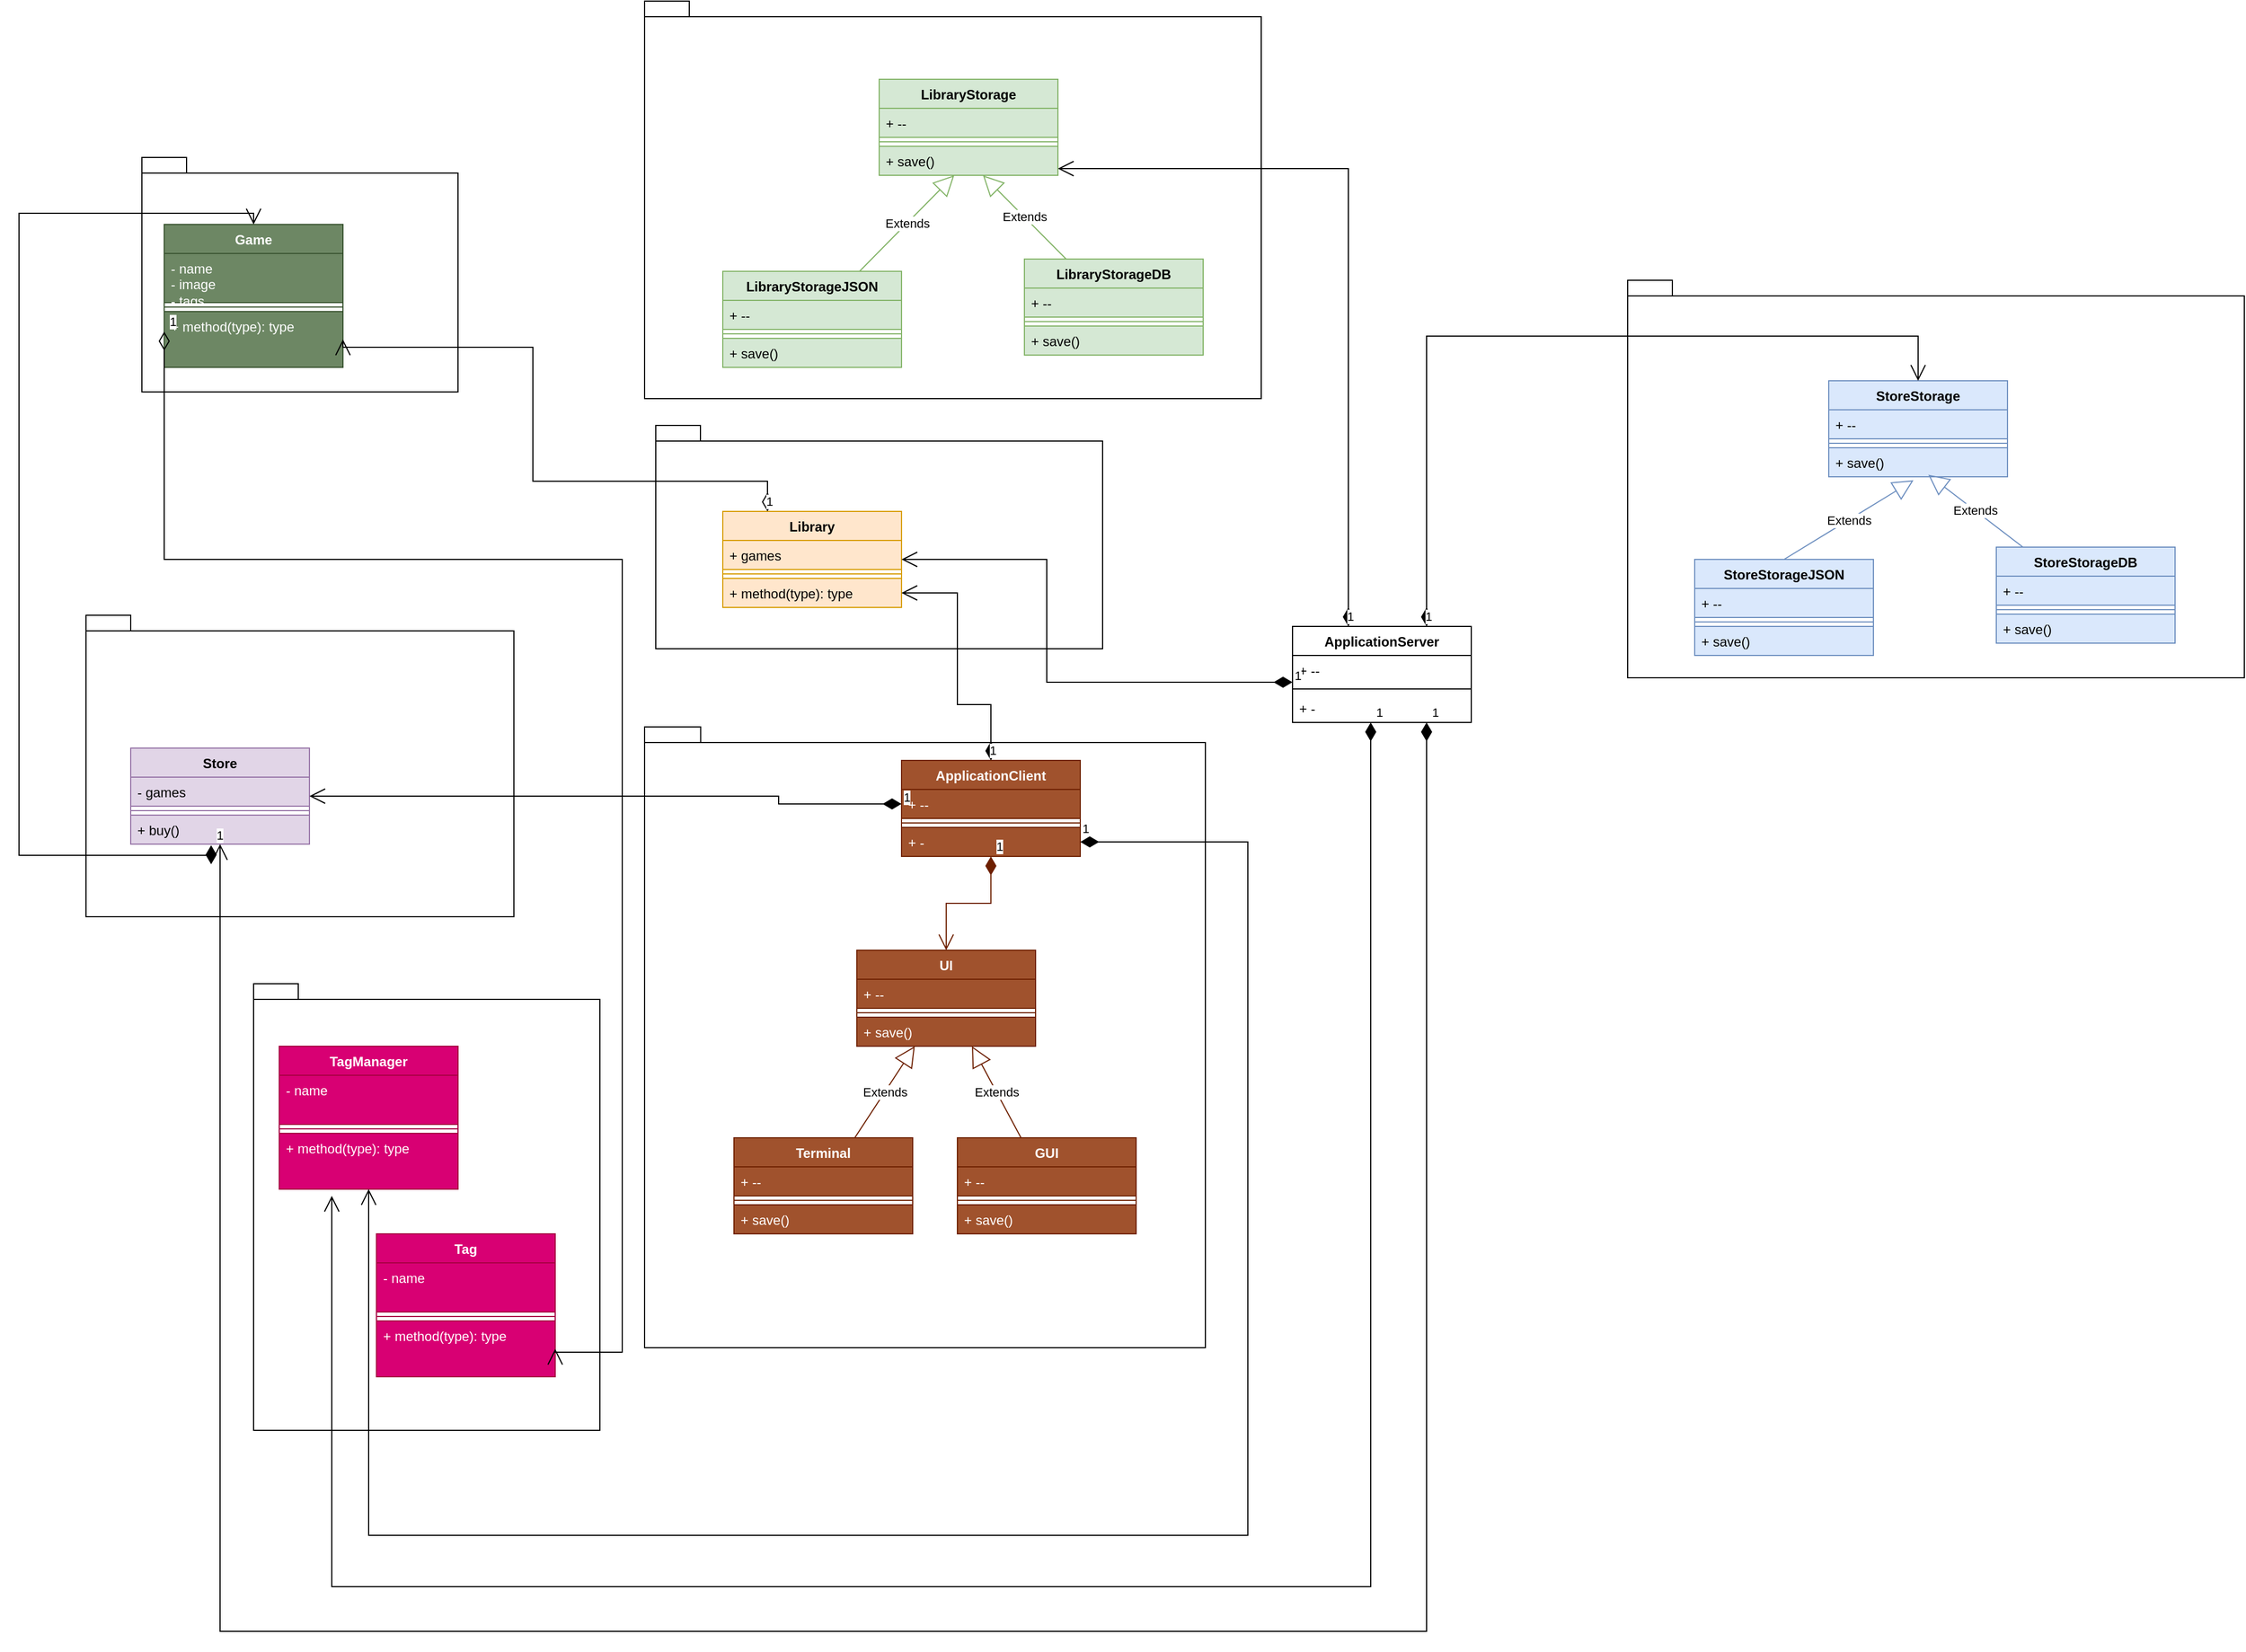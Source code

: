 <mxfile version="22.1.11" type="github">
  <diagram name="Page-1" id="6sCZl8YKvThqes1zZxFa">
    <mxGraphModel dx="4044" dy="2596" grid="1" gridSize="10" guides="1" tooltips="1" connect="1" arrows="1" fold="1" page="1" pageScale="1" pageWidth="827" pageHeight="1169" math="0" shadow="0">
      <root>
        <mxCell id="0" />
        <mxCell id="1" parent="0" />
        <mxCell id="_aQC_edaiLI_r5luJYvz-7" value="" style="shape=folder;fontStyle=1;spacingTop=10;tabWidth=40;tabHeight=14;tabPosition=left;html=1;whiteSpace=wrap;" vertex="1" parent="1">
          <mxGeometry x="-1310" y="-320" width="383" height="270" as="geometry" />
        </mxCell>
        <mxCell id="_aQC_edaiLI_r5luJYvz-6" value="" style="shape=folder;fontStyle=1;spacingTop=10;tabWidth=40;tabHeight=14;tabPosition=left;html=1;whiteSpace=wrap;" vertex="1" parent="1">
          <mxGeometry x="-1260" y="-730" width="283" height="210" as="geometry" />
        </mxCell>
        <mxCell id="_aQC_edaiLI_r5luJYvz-5" value="" style="shape=folder;fontStyle=1;spacingTop=10;tabWidth=40;tabHeight=14;tabPosition=left;html=1;whiteSpace=wrap;" vertex="1" parent="1">
          <mxGeometry x="-1160" y="10" width="310" height="400" as="geometry" />
        </mxCell>
        <mxCell id="_aQC_edaiLI_r5luJYvz-4" value="" style="shape=folder;fontStyle=1;spacingTop=10;tabWidth=40;tabHeight=14;tabPosition=left;html=1;whiteSpace=wrap;" vertex="1" parent="1">
          <mxGeometry x="-800" y="-490" width="400" height="200" as="geometry" />
        </mxCell>
        <mxCell id="_aQC_edaiLI_r5luJYvz-3" value="" style="shape=folder;fontStyle=1;spacingTop=10;tabWidth=40;tabHeight=14;tabPosition=left;html=1;whiteSpace=wrap;" vertex="1" parent="1">
          <mxGeometry x="-810" y="-220" width="502" height="556" as="geometry" />
        </mxCell>
        <mxCell id="_aQC_edaiLI_r5luJYvz-2" value="" style="shape=folder;fontStyle=1;spacingTop=10;tabWidth=40;tabHeight=14;tabPosition=left;html=1;whiteSpace=wrap;" vertex="1" parent="1">
          <mxGeometry x="-810" y="-870" width="552" height="356" as="geometry" />
        </mxCell>
        <mxCell id="_aQC_edaiLI_r5luJYvz-1" value="" style="shape=folder;fontStyle=1;spacingTop=10;tabWidth=40;tabHeight=14;tabPosition=left;html=1;whiteSpace=wrap;" vertex="1" parent="1">
          <mxGeometry x="70" y="-620" width="552" height="356" as="geometry" />
        </mxCell>
        <mxCell id="HGpdiJ_WHO72FoDOB2OH-5" value="Library" style="swimlane;fontStyle=1;align=center;verticalAlign=top;childLayout=stackLayout;horizontal=1;startSize=26;horizontalStack=0;resizeParent=1;resizeParentMax=0;resizeLast=0;collapsible=1;marginBottom=0;whiteSpace=wrap;html=1;fillColor=#ffe6cc;strokeColor=#d79b00;" parent="1" vertex="1">
          <mxGeometry x="-740" y="-413" width="160" height="86" as="geometry" />
        </mxCell>
        <mxCell id="HGpdiJ_WHO72FoDOB2OH-6" value="+ games" style="text;strokeColor=#d79b00;fillColor=#ffe6cc;align=left;verticalAlign=top;spacingLeft=4;spacingRight=4;overflow=hidden;rotatable=0;points=[[0,0.5],[1,0.5]];portConstraint=eastwest;whiteSpace=wrap;html=1;" parent="HGpdiJ_WHO72FoDOB2OH-5" vertex="1">
          <mxGeometry y="26" width="160" height="26" as="geometry" />
        </mxCell>
        <mxCell id="HGpdiJ_WHO72FoDOB2OH-7" value="" style="line;strokeWidth=1;fillColor=#ffe6cc;align=left;verticalAlign=middle;spacingTop=-1;spacingLeft=3;spacingRight=3;rotatable=0;labelPosition=right;points=[];portConstraint=eastwest;strokeColor=#d79b00;" parent="HGpdiJ_WHO72FoDOB2OH-5" vertex="1">
          <mxGeometry y="52" width="160" height="8" as="geometry" />
        </mxCell>
        <mxCell id="HGpdiJ_WHO72FoDOB2OH-8" value="+ method(type): type" style="text;strokeColor=#d79b00;fillColor=#ffe6cc;align=left;verticalAlign=top;spacingLeft=4;spacingRight=4;overflow=hidden;rotatable=0;points=[[0,0.5],[1,0.5]];portConstraint=eastwest;whiteSpace=wrap;html=1;" parent="HGpdiJ_WHO72FoDOB2OH-5" vertex="1">
          <mxGeometry y="60" width="160" height="26" as="geometry" />
        </mxCell>
        <mxCell id="HGpdiJ_WHO72FoDOB2OH-13" value="Game" style="swimlane;fontStyle=1;align=center;verticalAlign=top;childLayout=stackLayout;horizontal=1;startSize=26;horizontalStack=0;resizeParent=1;resizeParentMax=0;resizeLast=0;collapsible=1;marginBottom=0;whiteSpace=wrap;html=1;fillColor=#6d8764;fontColor=#ffffff;strokeColor=#3A5431;" parent="1" vertex="1">
          <mxGeometry x="-1240" y="-670" width="160" height="128" as="geometry" />
        </mxCell>
        <mxCell id="HGpdiJ_WHO72FoDOB2OH-14" value="&lt;div&gt;- name&lt;/div&gt;&lt;div&gt;- image&lt;br&gt;&lt;/div&gt;&lt;div&gt;- tags&lt;br&gt;&lt;/div&gt;" style="text;strokeColor=#3A5431;fillColor=#6d8764;align=left;verticalAlign=top;spacingLeft=4;spacingRight=4;overflow=hidden;rotatable=0;points=[[0,0.5],[1,0.5]];portConstraint=eastwest;whiteSpace=wrap;html=1;fontColor=#ffffff;" parent="HGpdiJ_WHO72FoDOB2OH-13" vertex="1">
          <mxGeometry y="26" width="160" height="44" as="geometry" />
        </mxCell>
        <mxCell id="HGpdiJ_WHO72FoDOB2OH-15" value="" style="line;strokeWidth=1;fillColor=#6d8764;align=left;verticalAlign=middle;spacingTop=-1;spacingLeft=3;spacingRight=3;rotatable=0;labelPosition=right;points=[];portConstraint=eastwest;strokeColor=#3A5431;fontColor=#ffffff;" parent="HGpdiJ_WHO72FoDOB2OH-13" vertex="1">
          <mxGeometry y="70" width="160" height="8" as="geometry" />
        </mxCell>
        <mxCell id="HGpdiJ_WHO72FoDOB2OH-16" value="+ method(type): type" style="text;strokeColor=#3A5431;fillColor=#6d8764;align=left;verticalAlign=top;spacingLeft=4;spacingRight=4;overflow=hidden;rotatable=0;points=[[0,0.5],[1,0.5]];portConstraint=eastwest;whiteSpace=wrap;html=1;fontColor=#ffffff;" parent="HGpdiJ_WHO72FoDOB2OH-13" vertex="1">
          <mxGeometry y="78" width="160" height="50" as="geometry" />
        </mxCell>
        <mxCell id="HGpdiJ_WHO72FoDOB2OH-17" value="Tag" style="swimlane;fontStyle=1;align=center;verticalAlign=top;childLayout=stackLayout;horizontal=1;startSize=26;horizontalStack=0;resizeParent=1;resizeParentMax=0;resizeLast=0;collapsible=1;marginBottom=0;whiteSpace=wrap;html=1;fillColor=#d80073;fontColor=#ffffff;strokeColor=#A50040;" parent="1" vertex="1">
          <mxGeometry x="-1050" y="234" width="160" height="128" as="geometry" />
        </mxCell>
        <mxCell id="HGpdiJ_WHO72FoDOB2OH-18" value="&lt;div&gt;- name&lt;/div&gt;" style="text;strokeColor=#A50040;fillColor=#d80073;align=left;verticalAlign=top;spacingLeft=4;spacingRight=4;overflow=hidden;rotatable=0;points=[[0,0.5],[1,0.5]];portConstraint=eastwest;whiteSpace=wrap;html=1;fontColor=#ffffff;" parent="HGpdiJ_WHO72FoDOB2OH-17" vertex="1">
          <mxGeometry y="26" width="160" height="44" as="geometry" />
        </mxCell>
        <mxCell id="HGpdiJ_WHO72FoDOB2OH-19" value="" style="line;strokeWidth=1;fillColor=#d80073;align=left;verticalAlign=middle;spacingTop=-1;spacingLeft=3;spacingRight=3;rotatable=0;labelPosition=right;points=[];portConstraint=eastwest;strokeColor=#A50040;fontColor=#ffffff;" parent="HGpdiJ_WHO72FoDOB2OH-17" vertex="1">
          <mxGeometry y="70" width="160" height="8" as="geometry" />
        </mxCell>
        <mxCell id="HGpdiJ_WHO72FoDOB2OH-20" value="+ method(type): type" style="text;strokeColor=#A50040;fillColor=#d80073;align=left;verticalAlign=top;spacingLeft=4;spacingRight=4;overflow=hidden;rotatable=0;points=[[0,0.5],[1,0.5]];portConstraint=eastwest;whiteSpace=wrap;html=1;fontColor=#ffffff;" parent="HGpdiJ_WHO72FoDOB2OH-17" vertex="1">
          <mxGeometry y="78" width="160" height="50" as="geometry" />
        </mxCell>
        <mxCell id="HGpdiJ_WHO72FoDOB2OH-21" value="1" style="endArrow=open;html=1;endSize=12;startArrow=diamondThin;startSize=14;startFill=0;edgeStyle=orthogonalEdgeStyle;align=left;verticalAlign=bottom;rounded=0;exitX=0.25;exitY=0;exitDx=0;exitDy=0;entryX=1;entryY=0.5;entryDx=0;entryDy=0;" parent="1" source="HGpdiJ_WHO72FoDOB2OH-5" target="HGpdiJ_WHO72FoDOB2OH-16" edge="1">
          <mxGeometry x="-1" y="3" relative="1" as="geometry">
            <mxPoint x="333.5" y="270" as="sourcePoint" />
            <mxPoint x="493.5" y="270" as="targetPoint" />
            <Array as="points">
              <mxPoint x="-700" y="-440" />
              <mxPoint x="-910" y="-440" />
              <mxPoint x="-910" y="-560" />
              <mxPoint x="-1080" y="-560" />
            </Array>
          </mxGeometry>
        </mxCell>
        <mxCell id="HGpdiJ_WHO72FoDOB2OH-22" value="1" style="endArrow=open;html=1;endSize=12;startArrow=diamondThin;startSize=14;startFill=0;edgeStyle=orthogonalEdgeStyle;align=left;verticalAlign=bottom;rounded=0;exitX=0;exitY=0.75;exitDx=0;exitDy=0;entryX=1;entryY=0.5;entryDx=0;entryDy=0;" parent="1" source="HGpdiJ_WHO72FoDOB2OH-13" target="HGpdiJ_WHO72FoDOB2OH-20" edge="1">
          <mxGeometry x="-1" y="3" relative="1" as="geometry">
            <mxPoint x="650" y="350" as="sourcePoint" />
            <mxPoint x="817" y="364" as="targetPoint" />
            <Array as="points">
              <mxPoint x="-1240" y="-370" />
              <mxPoint x="-830" y="-370" />
              <mxPoint x="-830" y="340" />
              <mxPoint x="-890" y="340" />
            </Array>
          </mxGeometry>
        </mxCell>
        <mxCell id="HGpdiJ_WHO72FoDOB2OH-23" value="TagManager" style="swimlane;fontStyle=1;align=center;verticalAlign=top;childLayout=stackLayout;horizontal=1;startSize=26;horizontalStack=0;resizeParent=1;resizeParentMax=0;resizeLast=0;collapsible=1;marginBottom=0;whiteSpace=wrap;html=1;fillColor=#d80073;fontColor=#ffffff;strokeColor=#A50040;" parent="1" vertex="1">
          <mxGeometry x="-1137" y="66" width="160" height="128" as="geometry" />
        </mxCell>
        <mxCell id="HGpdiJ_WHO72FoDOB2OH-24" value="&lt;div&gt;- name&lt;/div&gt;" style="text;strokeColor=#A50040;fillColor=#d80073;align=left;verticalAlign=top;spacingLeft=4;spacingRight=4;overflow=hidden;rotatable=0;points=[[0,0.5],[1,0.5]];portConstraint=eastwest;whiteSpace=wrap;html=1;fontColor=#ffffff;" parent="HGpdiJ_WHO72FoDOB2OH-23" vertex="1">
          <mxGeometry y="26" width="160" height="44" as="geometry" />
        </mxCell>
        <mxCell id="HGpdiJ_WHO72FoDOB2OH-25" value="" style="line;strokeWidth=1;fillColor=#d80073;align=left;verticalAlign=middle;spacingTop=-1;spacingLeft=3;spacingRight=3;rotatable=0;labelPosition=right;points=[];portConstraint=eastwest;strokeColor=#A50040;fontColor=#ffffff;" parent="HGpdiJ_WHO72FoDOB2OH-23" vertex="1">
          <mxGeometry y="70" width="160" height="8" as="geometry" />
        </mxCell>
        <mxCell id="HGpdiJ_WHO72FoDOB2OH-26" value="+ method(type): type" style="text;strokeColor=#A50040;fillColor=#d80073;align=left;verticalAlign=top;spacingLeft=4;spacingRight=4;overflow=hidden;rotatable=0;points=[[0,0.5],[1,0.5]];portConstraint=eastwest;whiteSpace=wrap;html=1;fontColor=#ffffff;" parent="HGpdiJ_WHO72FoDOB2OH-23" vertex="1">
          <mxGeometry y="78" width="160" height="50" as="geometry" />
        </mxCell>
        <mxCell id="HGpdiJ_WHO72FoDOB2OH-27" value="LibraryStorage" style="swimlane;fontStyle=1;align=center;verticalAlign=top;childLayout=stackLayout;horizontal=1;startSize=26;horizontalStack=0;resizeParent=1;resizeParentMax=0;resizeLast=0;collapsible=1;marginBottom=0;whiteSpace=wrap;html=1;fillColor=#d5e8d4;strokeColor=#82b366;" parent="1" vertex="1">
          <mxGeometry x="-600" y="-800" width="160" height="86" as="geometry" />
        </mxCell>
        <mxCell id="HGpdiJ_WHO72FoDOB2OH-28" value="+ --" style="text;strokeColor=#82b366;fillColor=#d5e8d4;align=left;verticalAlign=top;spacingLeft=4;spacingRight=4;overflow=hidden;rotatable=0;points=[[0,0.5],[1,0.5]];portConstraint=eastwest;whiteSpace=wrap;html=1;" parent="HGpdiJ_WHO72FoDOB2OH-27" vertex="1">
          <mxGeometry y="26" width="160" height="26" as="geometry" />
        </mxCell>
        <mxCell id="HGpdiJ_WHO72FoDOB2OH-29" value="" style="line;strokeWidth=1;fillColor=#d5e8d4;align=left;verticalAlign=middle;spacingTop=-1;spacingLeft=3;spacingRight=3;rotatable=0;labelPosition=right;points=[];portConstraint=eastwest;strokeColor=#82b366;" parent="HGpdiJ_WHO72FoDOB2OH-27" vertex="1">
          <mxGeometry y="52" width="160" height="8" as="geometry" />
        </mxCell>
        <mxCell id="HGpdiJ_WHO72FoDOB2OH-30" value="+ save()" style="text;strokeColor=#82b366;fillColor=#d5e8d4;align=left;verticalAlign=top;spacingLeft=4;spacingRight=4;overflow=hidden;rotatable=0;points=[[0,0.5],[1,0.5]];portConstraint=eastwest;whiteSpace=wrap;html=1;" parent="HGpdiJ_WHO72FoDOB2OH-27" vertex="1">
          <mxGeometry y="60" width="160" height="26" as="geometry" />
        </mxCell>
        <mxCell id="HGpdiJ_WHO72FoDOB2OH-31" value="LibraryStorageJSON" style="swimlane;fontStyle=1;align=center;verticalAlign=top;childLayout=stackLayout;horizontal=1;startSize=26;horizontalStack=0;resizeParent=1;resizeParentMax=0;resizeLast=0;collapsible=1;marginBottom=0;whiteSpace=wrap;html=1;fillColor=#d5e8d4;strokeColor=#82b366;" parent="1" vertex="1">
          <mxGeometry x="-740" y="-628" width="160" height="86" as="geometry" />
        </mxCell>
        <mxCell id="HGpdiJ_WHO72FoDOB2OH-32" value="+ --" style="text;strokeColor=#82b366;fillColor=#d5e8d4;align=left;verticalAlign=top;spacingLeft=4;spacingRight=4;overflow=hidden;rotatable=0;points=[[0,0.5],[1,0.5]];portConstraint=eastwest;whiteSpace=wrap;html=1;" parent="HGpdiJ_WHO72FoDOB2OH-31" vertex="1">
          <mxGeometry y="26" width="160" height="26" as="geometry" />
        </mxCell>
        <mxCell id="HGpdiJ_WHO72FoDOB2OH-33" value="" style="line;strokeWidth=1;fillColor=#d5e8d4;align=left;verticalAlign=middle;spacingTop=-1;spacingLeft=3;spacingRight=3;rotatable=0;labelPosition=right;points=[];portConstraint=eastwest;strokeColor=#82b366;" parent="HGpdiJ_WHO72FoDOB2OH-31" vertex="1">
          <mxGeometry y="52" width="160" height="8" as="geometry" />
        </mxCell>
        <mxCell id="HGpdiJ_WHO72FoDOB2OH-34" value="+ save()" style="text;strokeColor=#82b366;fillColor=#d5e8d4;align=left;verticalAlign=top;spacingLeft=4;spacingRight=4;overflow=hidden;rotatable=0;points=[[0,0.5],[1,0.5]];portConstraint=eastwest;whiteSpace=wrap;html=1;" parent="HGpdiJ_WHO72FoDOB2OH-31" vertex="1">
          <mxGeometry y="60" width="160" height="26" as="geometry" />
        </mxCell>
        <mxCell id="HGpdiJ_WHO72FoDOB2OH-35" value="LibraryStorageDB" style="swimlane;fontStyle=1;align=center;verticalAlign=top;childLayout=stackLayout;horizontal=1;startSize=26;horizontalStack=0;resizeParent=1;resizeParentMax=0;resizeLast=0;collapsible=1;marginBottom=0;whiteSpace=wrap;html=1;fillColor=#d5e8d4;strokeColor=#82b366;" parent="1" vertex="1">
          <mxGeometry x="-470" y="-639" width="160" height="86" as="geometry" />
        </mxCell>
        <mxCell id="HGpdiJ_WHO72FoDOB2OH-36" value="+ --" style="text;strokeColor=#82b366;fillColor=#d5e8d4;align=left;verticalAlign=top;spacingLeft=4;spacingRight=4;overflow=hidden;rotatable=0;points=[[0,0.5],[1,0.5]];portConstraint=eastwest;whiteSpace=wrap;html=1;" parent="HGpdiJ_WHO72FoDOB2OH-35" vertex="1">
          <mxGeometry y="26" width="160" height="26" as="geometry" />
        </mxCell>
        <mxCell id="HGpdiJ_WHO72FoDOB2OH-37" value="" style="line;strokeWidth=1;fillColor=#d5e8d4;align=left;verticalAlign=middle;spacingTop=-1;spacingLeft=3;spacingRight=3;rotatable=0;labelPosition=right;points=[];portConstraint=eastwest;strokeColor=#82b366;" parent="HGpdiJ_WHO72FoDOB2OH-35" vertex="1">
          <mxGeometry y="52" width="160" height="8" as="geometry" />
        </mxCell>
        <mxCell id="HGpdiJ_WHO72FoDOB2OH-38" value="+ save()" style="text;strokeColor=#82b366;fillColor=#d5e8d4;align=left;verticalAlign=top;spacingLeft=4;spacingRight=4;overflow=hidden;rotatable=0;points=[[0,0.5],[1,0.5]];portConstraint=eastwest;whiteSpace=wrap;html=1;" parent="HGpdiJ_WHO72FoDOB2OH-35" vertex="1">
          <mxGeometry y="60" width="160" height="26" as="geometry" />
        </mxCell>
        <mxCell id="HGpdiJ_WHO72FoDOB2OH-39" value="Extends" style="endArrow=block;endSize=16;endFill=0;html=1;rounded=0;fillColor=#a0522d;strokeColor=#6D1F00;" parent="1" source="HGpdiJ_WHO72FoDOB2OH-64" target="HGpdiJ_WHO72FoDOB2OH-72" edge="1">
          <mxGeometry width="160" relative="1" as="geometry">
            <mxPoint x="-670" y="138" as="sourcePoint" />
            <mxPoint x="-554.16" y="67.172" as="targetPoint" />
          </mxGeometry>
        </mxCell>
        <mxCell id="HGpdiJ_WHO72FoDOB2OH-40" value="Extends" style="endArrow=block;endSize=16;endFill=0;html=1;rounded=0;fillColor=#d5e8d4;strokeColor=#82b366;" parent="1" source="HGpdiJ_WHO72FoDOB2OH-35" target="HGpdiJ_WHO72FoDOB2OH-30" edge="1">
          <mxGeometry width="160" relative="1" as="geometry">
            <mxPoint x="-590" y="-629" as="sourcePoint" />
            <mxPoint x="-514" y="-669" as="targetPoint" />
          </mxGeometry>
        </mxCell>
        <mxCell id="HGpdiJ_WHO72FoDOB2OH-41" value="Store" style="swimlane;fontStyle=1;align=center;verticalAlign=top;childLayout=stackLayout;horizontal=1;startSize=26;horizontalStack=0;resizeParent=1;resizeParentMax=0;resizeLast=0;collapsible=1;marginBottom=0;whiteSpace=wrap;html=1;fillColor=#e1d5e7;strokeColor=#9673a6;" parent="1" vertex="1">
          <mxGeometry x="-1270" y="-201" width="160" height="86" as="geometry" />
        </mxCell>
        <mxCell id="HGpdiJ_WHO72FoDOB2OH-42" value="- games" style="text;strokeColor=#9673a6;fillColor=#e1d5e7;align=left;verticalAlign=top;spacingLeft=4;spacingRight=4;overflow=hidden;rotatable=0;points=[[0,0.5],[1,0.5]];portConstraint=eastwest;whiteSpace=wrap;html=1;" parent="HGpdiJ_WHO72FoDOB2OH-41" vertex="1">
          <mxGeometry y="26" width="160" height="26" as="geometry" />
        </mxCell>
        <mxCell id="HGpdiJ_WHO72FoDOB2OH-43" value="" style="line;strokeWidth=1;fillColor=#e1d5e7;align=left;verticalAlign=middle;spacingTop=-1;spacingLeft=3;spacingRight=3;rotatable=0;labelPosition=right;points=[];portConstraint=eastwest;strokeColor=#9673a6;" parent="HGpdiJ_WHO72FoDOB2OH-41" vertex="1">
          <mxGeometry y="52" width="160" height="8" as="geometry" />
        </mxCell>
        <mxCell id="HGpdiJ_WHO72FoDOB2OH-44" value="+ buy()" style="text;strokeColor=#9673a6;fillColor=#e1d5e7;align=left;verticalAlign=top;spacingLeft=4;spacingRight=4;overflow=hidden;rotatable=0;points=[[0,0.5],[1,0.5]];portConstraint=eastwest;whiteSpace=wrap;html=1;" parent="HGpdiJ_WHO72FoDOB2OH-41" vertex="1">
          <mxGeometry y="60" width="160" height="26" as="geometry" />
        </mxCell>
        <mxCell id="HGpdiJ_WHO72FoDOB2OH-45" value="1" style="endArrow=open;html=1;endSize=12;startArrow=diamondThin;startSize=14;startFill=1;edgeStyle=orthogonalEdgeStyle;align=left;verticalAlign=bottom;rounded=0;entryX=0.5;entryY=0;entryDx=0;entryDy=0;exitX=0.45;exitY=1.038;exitDx=0;exitDy=0;exitPerimeter=0;" parent="1" source="HGpdiJ_WHO72FoDOB2OH-44" target="HGpdiJ_WHO72FoDOB2OH-13" edge="1">
          <mxGeometry x="-1" y="3" relative="1" as="geometry">
            <mxPoint x="400" y="140" as="sourcePoint" />
            <mxPoint x="560" y="140" as="targetPoint" />
            <Array as="points">
              <mxPoint x="-1198" y="-105" />
              <mxPoint x="-1370" y="-105" />
              <mxPoint x="-1370" y="-680" />
              <mxPoint x="-1160" y="-680" />
            </Array>
          </mxGeometry>
        </mxCell>
        <mxCell id="HGpdiJ_WHO72FoDOB2OH-46" value="StoreStorage" style="swimlane;fontStyle=1;align=center;verticalAlign=top;childLayout=stackLayout;horizontal=1;startSize=26;horizontalStack=0;resizeParent=1;resizeParentMax=0;resizeLast=0;collapsible=1;marginBottom=0;whiteSpace=wrap;html=1;fillColor=#dae8fc;strokeColor=#6c8ebf;" parent="1" vertex="1">
          <mxGeometry x="250" y="-530" width="160" height="86" as="geometry" />
        </mxCell>
        <mxCell id="HGpdiJ_WHO72FoDOB2OH-47" value="+ --" style="text;strokeColor=#6c8ebf;fillColor=#dae8fc;align=left;verticalAlign=top;spacingLeft=4;spacingRight=4;overflow=hidden;rotatable=0;points=[[0,0.5],[1,0.5]];portConstraint=eastwest;whiteSpace=wrap;html=1;" parent="HGpdiJ_WHO72FoDOB2OH-46" vertex="1">
          <mxGeometry y="26" width="160" height="26" as="geometry" />
        </mxCell>
        <mxCell id="HGpdiJ_WHO72FoDOB2OH-48" value="" style="line;strokeWidth=1;fillColor=#dae8fc;align=left;verticalAlign=middle;spacingTop=-1;spacingLeft=3;spacingRight=3;rotatable=0;labelPosition=right;points=[];portConstraint=eastwest;strokeColor=#6c8ebf;" parent="HGpdiJ_WHO72FoDOB2OH-46" vertex="1">
          <mxGeometry y="52" width="160" height="8" as="geometry" />
        </mxCell>
        <mxCell id="HGpdiJ_WHO72FoDOB2OH-49" value="+ save()" style="text;strokeColor=#6c8ebf;fillColor=#dae8fc;align=left;verticalAlign=top;spacingLeft=4;spacingRight=4;overflow=hidden;rotatable=0;points=[[0,0.5],[1,0.5]];portConstraint=eastwest;whiteSpace=wrap;html=1;" parent="HGpdiJ_WHO72FoDOB2OH-46" vertex="1">
          <mxGeometry y="60" width="160" height="26" as="geometry" />
        </mxCell>
        <mxCell id="HGpdiJ_WHO72FoDOB2OH-50" value="StoreStorageJSON" style="swimlane;fontStyle=1;align=center;verticalAlign=top;childLayout=stackLayout;horizontal=1;startSize=26;horizontalStack=0;resizeParent=1;resizeParentMax=0;resizeLast=0;collapsible=1;marginBottom=0;whiteSpace=wrap;html=1;fillColor=#dae8fc;strokeColor=#6c8ebf;" parent="1" vertex="1">
          <mxGeometry x="130" y="-370" width="160" height="86" as="geometry" />
        </mxCell>
        <mxCell id="HGpdiJ_WHO72FoDOB2OH-51" value="+ --" style="text;strokeColor=#6c8ebf;fillColor=#dae8fc;align=left;verticalAlign=top;spacingLeft=4;spacingRight=4;overflow=hidden;rotatable=0;points=[[0,0.5],[1,0.5]];portConstraint=eastwest;whiteSpace=wrap;html=1;" parent="HGpdiJ_WHO72FoDOB2OH-50" vertex="1">
          <mxGeometry y="26" width="160" height="26" as="geometry" />
        </mxCell>
        <mxCell id="HGpdiJ_WHO72FoDOB2OH-52" value="" style="line;strokeWidth=1;fillColor=#dae8fc;align=left;verticalAlign=middle;spacingTop=-1;spacingLeft=3;spacingRight=3;rotatable=0;labelPosition=right;points=[];portConstraint=eastwest;strokeColor=#6c8ebf;" parent="HGpdiJ_WHO72FoDOB2OH-50" vertex="1">
          <mxGeometry y="52" width="160" height="8" as="geometry" />
        </mxCell>
        <mxCell id="HGpdiJ_WHO72FoDOB2OH-53" value="+ save()" style="text;strokeColor=#6c8ebf;fillColor=#dae8fc;align=left;verticalAlign=top;spacingLeft=4;spacingRight=4;overflow=hidden;rotatable=0;points=[[0,0.5],[1,0.5]];portConstraint=eastwest;whiteSpace=wrap;html=1;" parent="HGpdiJ_WHO72FoDOB2OH-50" vertex="1">
          <mxGeometry y="60" width="160" height="26" as="geometry" />
        </mxCell>
        <mxCell id="HGpdiJ_WHO72FoDOB2OH-54" value="StoreStorageDB" style="swimlane;fontStyle=1;align=center;verticalAlign=top;childLayout=stackLayout;horizontal=1;startSize=26;horizontalStack=0;resizeParent=1;resizeParentMax=0;resizeLast=0;collapsible=1;marginBottom=0;whiteSpace=wrap;html=1;fillColor=#dae8fc;strokeColor=#6c8ebf;" parent="1" vertex="1">
          <mxGeometry x="400" y="-381" width="160" height="86" as="geometry" />
        </mxCell>
        <mxCell id="HGpdiJ_WHO72FoDOB2OH-55" value="+ --" style="text;strokeColor=#6c8ebf;fillColor=#dae8fc;align=left;verticalAlign=top;spacingLeft=4;spacingRight=4;overflow=hidden;rotatable=0;points=[[0,0.5],[1,0.5]];portConstraint=eastwest;whiteSpace=wrap;html=1;" parent="HGpdiJ_WHO72FoDOB2OH-54" vertex="1">
          <mxGeometry y="26" width="160" height="26" as="geometry" />
        </mxCell>
        <mxCell id="HGpdiJ_WHO72FoDOB2OH-56" value="" style="line;strokeWidth=1;fillColor=#dae8fc;align=left;verticalAlign=middle;spacingTop=-1;spacingLeft=3;spacingRight=3;rotatable=0;labelPosition=right;points=[];portConstraint=eastwest;strokeColor=#6c8ebf;" parent="HGpdiJ_WHO72FoDOB2OH-54" vertex="1">
          <mxGeometry y="52" width="160" height="8" as="geometry" />
        </mxCell>
        <mxCell id="HGpdiJ_WHO72FoDOB2OH-57" value="+ save()" style="text;strokeColor=#6c8ebf;fillColor=#dae8fc;align=left;verticalAlign=top;spacingLeft=4;spacingRight=4;overflow=hidden;rotatable=0;points=[[0,0.5],[1,0.5]];portConstraint=eastwest;whiteSpace=wrap;html=1;" parent="HGpdiJ_WHO72FoDOB2OH-54" vertex="1">
          <mxGeometry y="60" width="160" height="26" as="geometry" />
        </mxCell>
        <mxCell id="HGpdiJ_WHO72FoDOB2OH-58" value="Extends" style="endArrow=block;endSize=16;endFill=0;html=1;rounded=0;exitX=0.5;exitY=0;exitDx=0;exitDy=0;entryX=0.474;entryY=1.122;entryDx=0;entryDy=0;entryPerimeter=0;fillColor=#dae8fc;strokeColor=#6c8ebf;" parent="1" source="HGpdiJ_WHO72FoDOB2OH-50" target="HGpdiJ_WHO72FoDOB2OH-49" edge="1">
          <mxGeometry width="160" relative="1" as="geometry">
            <mxPoint x="440" y="-400" as="sourcePoint" />
            <mxPoint x="600" y="-400" as="targetPoint" />
          </mxGeometry>
        </mxCell>
        <mxCell id="HGpdiJ_WHO72FoDOB2OH-59" value="Extends" style="endArrow=block;endSize=16;endFill=0;html=1;rounded=0;entryX=0.557;entryY=0.929;entryDx=0;entryDy=0;entryPerimeter=0;fillColor=#dae8fc;strokeColor=#6c8ebf;" parent="1" source="HGpdiJ_WHO72FoDOB2OH-54" target="HGpdiJ_WHO72FoDOB2OH-49" edge="1">
          <mxGeometry width="160" relative="1" as="geometry">
            <mxPoint x="280" y="-371" as="sourcePoint" />
            <mxPoint x="356" y="-411" as="targetPoint" />
          </mxGeometry>
        </mxCell>
        <mxCell id="HGpdiJ_WHO72FoDOB2OH-60" value="ApplicationClient" style="swimlane;fontStyle=1;align=center;verticalAlign=top;childLayout=stackLayout;horizontal=1;startSize=26;horizontalStack=0;resizeParent=1;resizeParentMax=0;resizeLast=0;collapsible=1;marginBottom=0;whiteSpace=wrap;html=1;fillColor=#a0522d;fontColor=#ffffff;strokeColor=#6D1F00;" parent="1" vertex="1">
          <mxGeometry x="-580" y="-190" width="160" height="86" as="geometry" />
        </mxCell>
        <mxCell id="HGpdiJ_WHO72FoDOB2OH-61" value="+ --" style="text;strokeColor=#6D1F00;fillColor=#a0522d;align=left;verticalAlign=top;spacingLeft=4;spacingRight=4;overflow=hidden;rotatable=0;points=[[0,0.5],[1,0.5]];portConstraint=eastwest;whiteSpace=wrap;html=1;fontColor=#ffffff;" parent="HGpdiJ_WHO72FoDOB2OH-60" vertex="1">
          <mxGeometry y="26" width="160" height="26" as="geometry" />
        </mxCell>
        <mxCell id="HGpdiJ_WHO72FoDOB2OH-62" value="" style="line;strokeWidth=1;fillColor=#a0522d;align=left;verticalAlign=middle;spacingTop=-1;spacingLeft=3;spacingRight=3;rotatable=0;labelPosition=right;points=[];portConstraint=eastwest;strokeColor=#6D1F00;fontColor=#ffffff;" parent="HGpdiJ_WHO72FoDOB2OH-60" vertex="1">
          <mxGeometry y="52" width="160" height="8" as="geometry" />
        </mxCell>
        <mxCell id="HGpdiJ_WHO72FoDOB2OH-63" value="+ -" style="text;strokeColor=#6D1F00;fillColor=#a0522d;align=left;verticalAlign=top;spacingLeft=4;spacingRight=4;overflow=hidden;rotatable=0;points=[[0,0.5],[1,0.5]];portConstraint=eastwest;whiteSpace=wrap;html=1;fontColor=#ffffff;" parent="HGpdiJ_WHO72FoDOB2OH-60" vertex="1">
          <mxGeometry y="60" width="160" height="26" as="geometry" />
        </mxCell>
        <mxCell id="HGpdiJ_WHO72FoDOB2OH-64" value="Terminal" style="swimlane;fontStyle=1;align=center;verticalAlign=top;childLayout=stackLayout;horizontal=1;startSize=26;horizontalStack=0;resizeParent=1;resizeParentMax=0;resizeLast=0;collapsible=1;marginBottom=0;whiteSpace=wrap;html=1;fillColor=#a0522d;fontColor=#ffffff;strokeColor=#6D1F00;" parent="1" vertex="1">
          <mxGeometry x="-730" y="148" width="160" height="86" as="geometry" />
        </mxCell>
        <mxCell id="HGpdiJ_WHO72FoDOB2OH-65" value="+ --" style="text;strokeColor=#6D1F00;fillColor=#a0522d;align=left;verticalAlign=top;spacingLeft=4;spacingRight=4;overflow=hidden;rotatable=0;points=[[0,0.5],[1,0.5]];portConstraint=eastwest;whiteSpace=wrap;html=1;fontColor=#ffffff;" parent="HGpdiJ_WHO72FoDOB2OH-64" vertex="1">
          <mxGeometry y="26" width="160" height="26" as="geometry" />
        </mxCell>
        <mxCell id="HGpdiJ_WHO72FoDOB2OH-66" value="" style="line;strokeWidth=1;fillColor=#a0522d;align=left;verticalAlign=middle;spacingTop=-1;spacingLeft=3;spacingRight=3;rotatable=0;labelPosition=right;points=[];portConstraint=eastwest;strokeColor=#6D1F00;fontColor=#ffffff;" parent="HGpdiJ_WHO72FoDOB2OH-64" vertex="1">
          <mxGeometry y="52" width="160" height="8" as="geometry" />
        </mxCell>
        <mxCell id="HGpdiJ_WHO72FoDOB2OH-67" value="+ save()" style="text;strokeColor=#6D1F00;fillColor=#a0522d;align=left;verticalAlign=top;spacingLeft=4;spacingRight=4;overflow=hidden;rotatable=0;points=[[0,0.5],[1,0.5]];portConstraint=eastwest;whiteSpace=wrap;html=1;fontColor=#ffffff;" parent="HGpdiJ_WHO72FoDOB2OH-64" vertex="1">
          <mxGeometry y="60" width="160" height="26" as="geometry" />
        </mxCell>
        <mxCell id="HGpdiJ_WHO72FoDOB2OH-68" value="GUI" style="swimlane;fontStyle=1;align=center;verticalAlign=top;childLayout=stackLayout;horizontal=1;startSize=26;horizontalStack=0;resizeParent=1;resizeParentMax=0;resizeLast=0;collapsible=1;marginBottom=0;whiteSpace=wrap;html=1;fillColor=#a0522d;fontColor=#ffffff;strokeColor=#6D1F00;" parent="1" vertex="1">
          <mxGeometry x="-530" y="148" width="160" height="86" as="geometry" />
        </mxCell>
        <mxCell id="HGpdiJ_WHO72FoDOB2OH-69" value="+ --" style="text;strokeColor=#6D1F00;fillColor=#a0522d;align=left;verticalAlign=top;spacingLeft=4;spacingRight=4;overflow=hidden;rotatable=0;points=[[0,0.5],[1,0.5]];portConstraint=eastwest;whiteSpace=wrap;html=1;fontColor=#ffffff;" parent="HGpdiJ_WHO72FoDOB2OH-68" vertex="1">
          <mxGeometry y="26" width="160" height="26" as="geometry" />
        </mxCell>
        <mxCell id="HGpdiJ_WHO72FoDOB2OH-70" value="" style="line;strokeWidth=1;fillColor=#a0522d;align=left;verticalAlign=middle;spacingTop=-1;spacingLeft=3;spacingRight=3;rotatable=0;labelPosition=right;points=[];portConstraint=eastwest;strokeColor=#6D1F00;fontColor=#ffffff;" parent="HGpdiJ_WHO72FoDOB2OH-68" vertex="1">
          <mxGeometry y="52" width="160" height="8" as="geometry" />
        </mxCell>
        <mxCell id="HGpdiJ_WHO72FoDOB2OH-71" value="+ save()" style="text;strokeColor=#6D1F00;fillColor=#a0522d;align=left;verticalAlign=top;spacingLeft=4;spacingRight=4;overflow=hidden;rotatable=0;points=[[0,0.5],[1,0.5]];portConstraint=eastwest;whiteSpace=wrap;html=1;fontColor=#ffffff;" parent="HGpdiJ_WHO72FoDOB2OH-68" vertex="1">
          <mxGeometry y="60" width="160" height="26" as="geometry" />
        </mxCell>
        <mxCell id="HGpdiJ_WHO72FoDOB2OH-72" value="UI" style="swimlane;fontStyle=1;align=center;verticalAlign=top;childLayout=stackLayout;horizontal=1;startSize=26;horizontalStack=0;resizeParent=1;resizeParentMax=0;resizeLast=0;collapsible=1;marginBottom=0;whiteSpace=wrap;html=1;fillColor=#a0522d;fontColor=#ffffff;strokeColor=#6D1F00;" parent="1" vertex="1">
          <mxGeometry x="-620" y="-20" width="160" height="86" as="geometry" />
        </mxCell>
        <mxCell id="HGpdiJ_WHO72FoDOB2OH-73" value="+ --" style="text;strokeColor=#6D1F00;fillColor=#a0522d;align=left;verticalAlign=top;spacingLeft=4;spacingRight=4;overflow=hidden;rotatable=0;points=[[0,0.5],[1,0.5]];portConstraint=eastwest;whiteSpace=wrap;html=1;fontColor=#ffffff;" parent="HGpdiJ_WHO72FoDOB2OH-72" vertex="1">
          <mxGeometry y="26" width="160" height="26" as="geometry" />
        </mxCell>
        <mxCell id="HGpdiJ_WHO72FoDOB2OH-74" value="" style="line;strokeWidth=1;fillColor=#a0522d;align=left;verticalAlign=middle;spacingTop=-1;spacingLeft=3;spacingRight=3;rotatable=0;labelPosition=right;points=[];portConstraint=eastwest;strokeColor=#6D1F00;fontColor=#ffffff;" parent="HGpdiJ_WHO72FoDOB2OH-72" vertex="1">
          <mxGeometry y="52" width="160" height="8" as="geometry" />
        </mxCell>
        <mxCell id="HGpdiJ_WHO72FoDOB2OH-75" value="+ save()" style="text;strokeColor=#6D1F00;fillColor=#a0522d;align=left;verticalAlign=top;spacingLeft=4;spacingRight=4;overflow=hidden;rotatable=0;points=[[0,0.5],[1,0.5]];portConstraint=eastwest;whiteSpace=wrap;html=1;fontColor=#ffffff;" parent="HGpdiJ_WHO72FoDOB2OH-72" vertex="1">
          <mxGeometry y="60" width="160" height="26" as="geometry" />
        </mxCell>
        <mxCell id="HGpdiJ_WHO72FoDOB2OH-76" value="Extends" style="endArrow=block;endSize=16;endFill=0;html=1;rounded=0;fillColor=#d5e8d4;strokeColor=#82b366;" parent="1" source="HGpdiJ_WHO72FoDOB2OH-31" target="HGpdiJ_WHO72FoDOB2OH-30" edge="1">
          <mxGeometry width="160" relative="1" as="geometry">
            <mxPoint x="-670" y="-631" as="sourcePoint" />
            <mxPoint x="-554" y="-702" as="targetPoint" />
          </mxGeometry>
        </mxCell>
        <mxCell id="HGpdiJ_WHO72FoDOB2OH-77" value="Extends" style="endArrow=block;endSize=16;endFill=0;html=1;rounded=0;fillColor=#a0522d;strokeColor=#6D1F00;" parent="1" source="HGpdiJ_WHO72FoDOB2OH-68" target="HGpdiJ_WHO72FoDOB2OH-72" edge="1">
          <mxGeometry width="160" relative="1" as="geometry">
            <mxPoint x="-612" y="158" as="sourcePoint" />
            <mxPoint x="-558" y="76" as="targetPoint" />
          </mxGeometry>
        </mxCell>
        <mxCell id="HGpdiJ_WHO72FoDOB2OH-78" value="1" style="endArrow=open;html=1;endSize=12;startArrow=diamondThin;startSize=14;startFill=1;edgeStyle=orthogonalEdgeStyle;align=left;verticalAlign=bottom;rounded=0;fillColor=#a0522d;strokeColor=#6D1F00;" parent="1" source="HGpdiJ_WHO72FoDOB2OH-60" target="HGpdiJ_WHO72FoDOB2OH-72" edge="1">
          <mxGeometry x="-1" y="3" relative="1" as="geometry">
            <mxPoint x="-360" y="30" as="sourcePoint" />
            <mxPoint x="-220" y="-20" as="targetPoint" />
          </mxGeometry>
        </mxCell>
        <mxCell id="HGpdiJ_WHO72FoDOB2OH-79" value="1" style="endArrow=open;html=1;endSize=12;startArrow=diamondThin;startSize=14;startFill=1;edgeStyle=orthogonalEdgeStyle;align=left;verticalAlign=bottom;rounded=0;" parent="1" source="i11oecxFXADi50uyS_X5-1" target="HGpdiJ_WHO72FoDOB2OH-27" edge="1">
          <mxGeometry x="-1" y="3" relative="1" as="geometry">
            <mxPoint x="-170" y="70" as="sourcePoint" />
            <mxPoint x="-10" y="70" as="targetPoint" />
            <Array as="points">
              <mxPoint x="-180" y="-720" />
              <mxPoint x="-460" y="-720" />
            </Array>
          </mxGeometry>
        </mxCell>
        <mxCell id="HGpdiJ_WHO72FoDOB2OH-80" value="1" style="endArrow=open;html=1;endSize=12;startArrow=diamondThin;startSize=14;startFill=1;edgeStyle=orthogonalEdgeStyle;align=left;verticalAlign=bottom;rounded=0;exitX=0.75;exitY=0;exitDx=0;exitDy=0;" parent="1" source="i11oecxFXADi50uyS_X5-1" target="HGpdiJ_WHO72FoDOB2OH-46" edge="1">
          <mxGeometry x="-1" y="3" relative="1" as="geometry">
            <mxPoint x="80" y="-500" as="sourcePoint" />
            <mxPoint x="50" y="-520" as="targetPoint" />
            <Array as="points">
              <mxPoint x="-110" y="-570" />
              <mxPoint x="330" y="-570" />
            </Array>
          </mxGeometry>
        </mxCell>
        <mxCell id="HGpdiJ_WHO72FoDOB2OH-81" value="1" style="endArrow=open;html=1;endSize=12;startArrow=diamondThin;startSize=14;startFill=1;edgeStyle=orthogonalEdgeStyle;align=left;verticalAlign=bottom;rounded=0;entryX=1;entryY=0.5;entryDx=0;entryDy=0;" parent="1" source="HGpdiJ_WHO72FoDOB2OH-60" target="HGpdiJ_WHO72FoDOB2OH-8" edge="1">
          <mxGeometry x="-1" y="3" relative="1" as="geometry">
            <mxPoint x="-80" y="180" as="sourcePoint" />
            <mxPoint x="80" y="180" as="targetPoint" />
            <Array as="points">
              <mxPoint x="-500" y="-240" />
              <mxPoint x="-530" y="-240" />
              <mxPoint x="-530" y="-340" />
            </Array>
          </mxGeometry>
        </mxCell>
        <mxCell id="HGpdiJ_WHO72FoDOB2OH-82" value="1" style="endArrow=open;html=1;endSize=12;startArrow=diamondThin;startSize=14;startFill=1;edgeStyle=orthogonalEdgeStyle;align=left;verticalAlign=bottom;rounded=0;exitX=0;exitY=0.5;exitDx=0;exitDy=0;" parent="1" source="HGpdiJ_WHO72FoDOB2OH-61" target="HGpdiJ_WHO72FoDOB2OH-41" edge="1">
          <mxGeometry x="-1" y="3" relative="1" as="geometry">
            <mxPoint x="-150" y="-10" as="sourcePoint" />
            <mxPoint x="10" y="-10" as="targetPoint" />
            <Array as="points">
              <mxPoint x="-690" y="-151" />
              <mxPoint x="-690" y="-158" />
            </Array>
          </mxGeometry>
        </mxCell>
        <mxCell id="i11oecxFXADi50uyS_X5-1" value="ApplicationServer" style="swimlane;fontStyle=1;align=center;verticalAlign=top;childLayout=stackLayout;horizontal=1;startSize=26;horizontalStack=0;resizeParent=1;resizeParentMax=0;resizeLast=0;collapsible=1;marginBottom=0;whiteSpace=wrap;html=1;" parent="1" vertex="1">
          <mxGeometry x="-230" y="-310" width="160" height="86" as="geometry" />
        </mxCell>
        <mxCell id="i11oecxFXADi50uyS_X5-2" value="+ --" style="text;strokeColor=none;fillColor=none;align=left;verticalAlign=top;spacingLeft=4;spacingRight=4;overflow=hidden;rotatable=0;points=[[0,0.5],[1,0.5]];portConstraint=eastwest;whiteSpace=wrap;html=1;" parent="i11oecxFXADi50uyS_X5-1" vertex="1">
          <mxGeometry y="26" width="160" height="26" as="geometry" />
        </mxCell>
        <mxCell id="i11oecxFXADi50uyS_X5-3" value="" style="line;strokeWidth=1;fillColor=none;align=left;verticalAlign=middle;spacingTop=-1;spacingLeft=3;spacingRight=3;rotatable=0;labelPosition=right;points=[];portConstraint=eastwest;strokeColor=inherit;" parent="i11oecxFXADi50uyS_X5-1" vertex="1">
          <mxGeometry y="52" width="160" height="8" as="geometry" />
        </mxCell>
        <mxCell id="i11oecxFXADi50uyS_X5-4" value="+ -" style="text;strokeColor=none;fillColor=none;align=left;verticalAlign=top;spacingLeft=4;spacingRight=4;overflow=hidden;rotatable=0;points=[[0,0.5],[1,0.5]];portConstraint=eastwest;whiteSpace=wrap;html=1;" parent="i11oecxFXADi50uyS_X5-1" vertex="1">
          <mxGeometry y="60" width="160" height="26" as="geometry" />
        </mxCell>
        <mxCell id="i11oecxFXADi50uyS_X5-5" value="1" style="endArrow=open;html=1;endSize=12;startArrow=diamondThin;startSize=14;startFill=1;edgeStyle=orthogonalEdgeStyle;align=left;verticalAlign=bottom;rounded=0;" parent="1" source="i11oecxFXADi50uyS_X5-4" target="HGpdiJ_WHO72FoDOB2OH-41" edge="1">
          <mxGeometry x="-1" y="3" relative="1" as="geometry">
            <mxPoint x="-360" y="-95" as="sourcePoint" />
            <mxPoint x="330" y="-20" as="targetPoint" />
            <Array as="points">
              <mxPoint x="-110" y="590" />
              <mxPoint x="-1190" y="590" />
            </Array>
          </mxGeometry>
        </mxCell>
        <mxCell id="i11oecxFXADi50uyS_X5-6" value="1" style="endArrow=open;html=1;endSize=12;startArrow=diamondThin;startSize=14;startFill=1;edgeStyle=orthogonalEdgeStyle;align=left;verticalAlign=bottom;rounded=0;" parent="1" source="i11oecxFXADi50uyS_X5-1" target="HGpdiJ_WHO72FoDOB2OH-5" edge="1">
          <mxGeometry x="-1" y="3" relative="1" as="geometry">
            <mxPoint x="-380" y="-95" as="sourcePoint" />
            <mxPoint x="210" y="220" as="targetPoint" />
            <Array as="points">
              <mxPoint x="-450" y="-260" />
              <mxPoint x="-450" y="-370" />
            </Array>
          </mxGeometry>
        </mxCell>
        <mxCell id="i11oecxFXADi50uyS_X5-7" value="1" style="endArrow=open;html=1;endSize=12;startArrow=diamondThin;startSize=14;startFill=1;edgeStyle=orthogonalEdgeStyle;align=left;verticalAlign=bottom;rounded=0;exitX=1;exitY=0.5;exitDx=0;exitDy=0;" parent="1" source="HGpdiJ_WHO72FoDOB2OH-63" target="HGpdiJ_WHO72FoDOB2OH-23" edge="1">
          <mxGeometry x="-1" y="3" relative="1" as="geometry">
            <mxPoint x="-190" y="350" as="sourcePoint" />
            <mxPoint x="-30" y="350" as="targetPoint" />
            <Array as="points">
              <mxPoint x="-270" y="-117" />
              <mxPoint x="-270" y="504" />
              <mxPoint x="-1057" y="504" />
            </Array>
          </mxGeometry>
        </mxCell>
        <mxCell id="i11oecxFXADi50uyS_X5-8" value="1" style="endArrow=open;html=1;endSize=12;startArrow=diamondThin;startSize=14;startFill=1;edgeStyle=orthogonalEdgeStyle;align=left;verticalAlign=bottom;rounded=0;" parent="1" source="i11oecxFXADi50uyS_X5-1" edge="1">
          <mxGeometry x="-1" y="3" relative="1" as="geometry">
            <mxPoint x="-120" y="360" as="sourcePoint" />
            <mxPoint x="-1090" y="200" as="targetPoint" />
            <Array as="points">
              <mxPoint x="-160" y="550" />
              <mxPoint x="-1090" y="550" />
            </Array>
          </mxGeometry>
        </mxCell>
      </root>
    </mxGraphModel>
  </diagram>
</mxfile>
